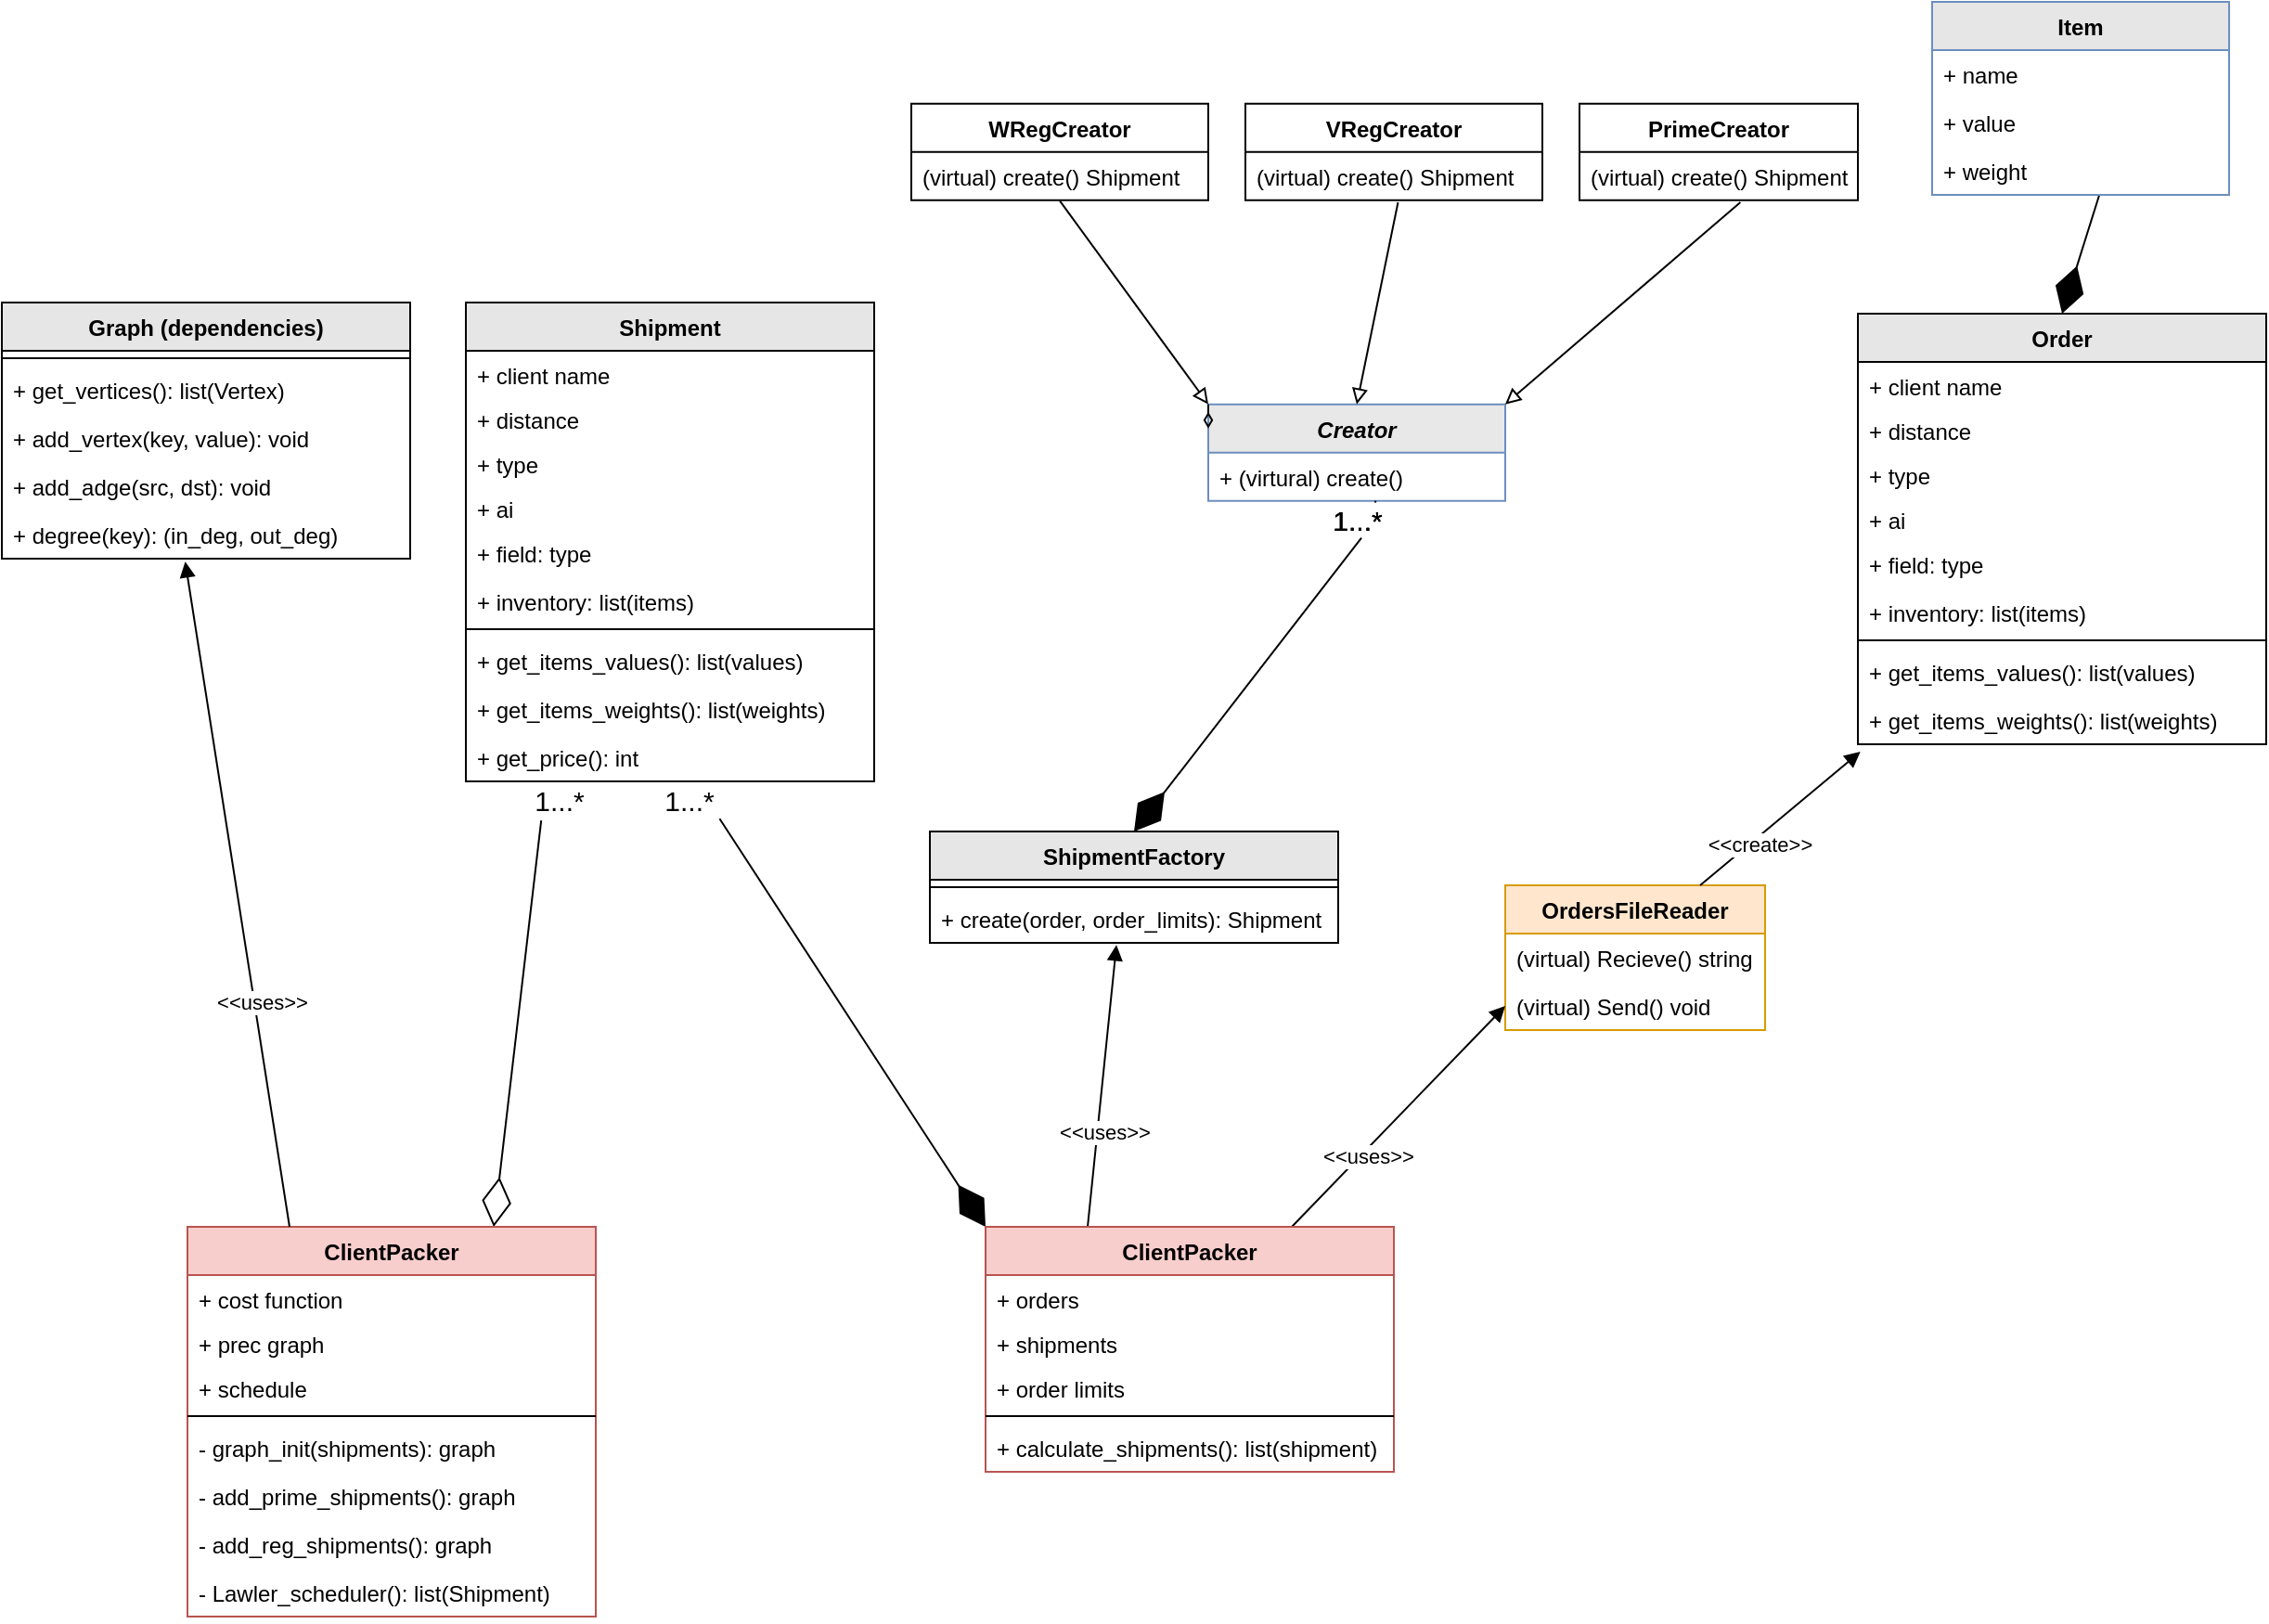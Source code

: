 <mxfile version="15.7.0" type="onedrive"><diagram id="xyQ-zrDyvJF4WCk-tckN" name="Page-1"><mxGraphModel dx="1725" dy="1945" grid="1" gridSize="10" guides="1" tooltips="1" connect="1" arrows="1" fold="1" page="1" pageScale="1" pageWidth="827" pageHeight="1169" math="0" shadow="0"><root><mxCell id="0"/><mxCell id="1" parent="0"/><mxCell id="Nc1aIYxDTKQVkDIzsdU--95" value="" style="endArrow=diamondThin;endFill=0;endSize=24;html=1;exitX=0.265;exitY=1.055;exitDx=0;exitDy=0;exitPerimeter=0;entryX=0.75;entryY=0;entryDx=0;entryDy=0;startArrow=none;" parent="1" source="4h_K-jlf55zXP4yHIVim-582" target="4h_K-jlf55zXP4yHIVim-585" edge="1"><mxGeometry width="160" relative="1" as="geometry"><mxPoint x="971.18" y="171.912" as="sourcePoint"/><mxPoint x="910" y="220" as="targetPoint"/><Array as="points"/></mxGeometry></mxCell><mxCell id="Nc1aIYxDTKQVkDIzsdU--109" value="" style="endArrow=diamondThin;endFill=1;endSize=24;html=1;exitX=0.918;exitY=1.008;exitDx=0;exitDy=0;entryX=0;entryY=0;entryDx=0;entryDy=0;exitPerimeter=0;startArrow=none;" parent="1" source="4h_K-jlf55zXP4yHIVim-569" target="4h_K-jlf55zXP4yHIVim-572" edge="1"><mxGeometry width="160" relative="1" as="geometry"><mxPoint x="930.08" y="139" as="sourcePoint"/><mxPoint x="1035.68" y="219" as="targetPoint"/><Array as="points"/></mxGeometry></mxCell><mxCell id="Nc1aIYxDTKQVkDIzsdU--126" value="OrdersFileReader" style="swimlane;fontStyle=1;childLayout=stackLayout;horizontal=1;startSize=26;horizontalStack=0;resizeParent=1;resizeParentMax=0;resizeLast=0;collapsible=1;marginBottom=0;fillColor=#ffe6cc;strokeColor=#d79b00;" parent="1" vertex="1"><mxGeometry x="1520" y="36" width="140" height="78" as="geometry"/></mxCell><mxCell id="Nc1aIYxDTKQVkDIzsdU--127" value="(virtual) Recieve() string" style="text;strokeColor=none;fillColor=none;align=left;verticalAlign=top;spacingLeft=4;spacingRight=4;overflow=hidden;rotatable=0;points=[[0,0.5],[1,0.5]];portConstraint=eastwest;" parent="Nc1aIYxDTKQVkDIzsdU--126" vertex="1"><mxGeometry y="26" width="140" height="26" as="geometry"/></mxCell><mxCell id="Nc1aIYxDTKQVkDIzsdU--132" value="(virtual) Send() void" style="text;strokeColor=none;fillColor=none;align=left;verticalAlign=top;spacingLeft=4;spacingRight=4;overflow=hidden;rotatable=0;points=[[0,0.5],[1,0.5]];portConstraint=eastwest;" parent="Nc1aIYxDTKQVkDIzsdU--126" vertex="1"><mxGeometry y="52" width="140" height="26" as="geometry"/></mxCell><mxCell id="4h_K-jlf55zXP4yHIVim-494" value="" style="endArrow=block;html=1;endFill=1;exitX=0.75;exitY=0;exitDx=0;exitDy=0;entryX=0.006;entryY=1.156;entryDx=0;entryDy=0;entryPerimeter=0;" edge="1" target="4h_K-jlf55zXP4yHIVim-522" parent="1" source="Nc1aIYxDTKQVkDIzsdU--126"><mxGeometry width="50" height="50" relative="1" as="geometry"><mxPoint x="1612.32" y="35.998" as="sourcePoint"/><mxPoint x="1370.0" y="-16.642" as="targetPoint"/><Array as="points"/></mxGeometry></mxCell><mxCell id="4h_K-jlf55zXP4yHIVim-495" value="&amp;lt;&amp;lt;create&amp;gt;&amp;gt;" style="edgeLabel;html=1;align=center;verticalAlign=middle;resizable=0;points=[];" vertex="1" connectable="0" parent="4h_K-jlf55zXP4yHIVim-494"><mxGeometry x="-0.334" y="-4" relative="1" as="geometry"><mxPoint y="-1" as="offset"/></mxGeometry></mxCell><mxCell id="4h_K-jlf55zXP4yHIVim-496" value="" style="endArrow=diamondThin;endFill=1;endSize=24;html=1;exitX=0.563;exitY=1;exitDx=0;exitDy=0;exitPerimeter=0;entryX=0.5;entryY=0;entryDx=0;entryDy=0;" edge="1" source="4h_K-jlf55zXP4yHIVim-498" parent="1" target="4h_K-jlf55zXP4yHIVim-517"><mxGeometry width="160" relative="1" as="geometry"><mxPoint x="1515" y="-447.39" as="sourcePoint"/><mxPoint x="1610" y="-309.39" as="targetPoint"/><Array as="points"/></mxGeometry></mxCell><mxCell id="4h_K-jlf55zXP4yHIVim-497" value="Item" style="swimlane;fontStyle=1;childLayout=stackLayout;horizontal=1;startSize=26;fillColor=#E6E6E6;horizontalStack=0;resizeParent=1;resizeParentMax=0;resizeLast=0;collapsible=1;marginBottom=0;strokeColor=#6c8ebf;" vertex="1" parent="1"><mxGeometry x="1750" y="-440" width="160" height="104" as="geometry"/></mxCell><mxCell id="4h_K-jlf55zXP4yHIVim-500" value="+ name&#10; " style="text;strokeColor=none;fillColor=none;align=left;verticalAlign=top;spacingLeft=4;spacingRight=4;overflow=hidden;rotatable=0;points=[[0,0.5],[1,0.5]];portConstraint=eastwest;" vertex="1" parent="4h_K-jlf55zXP4yHIVim-497"><mxGeometry y="26" width="160" height="26" as="geometry"/></mxCell><mxCell id="4h_K-jlf55zXP4yHIVim-499" value="+ value&#10; " style="text;strokeColor=none;fillColor=none;align=left;verticalAlign=top;spacingLeft=4;spacingRight=4;overflow=hidden;rotatable=0;points=[[0,0.5],[1,0.5]];portConstraint=eastwest;" vertex="1" parent="4h_K-jlf55zXP4yHIVim-497"><mxGeometry y="52" width="160" height="26" as="geometry"/></mxCell><mxCell id="4h_K-jlf55zXP4yHIVim-498" value="+ weight&#10; " style="text;strokeColor=none;fillColor=none;align=left;verticalAlign=top;spacingLeft=4;spacingRight=4;overflow=hidden;rotatable=0;points=[[0,0.5],[1,0.5]];portConstraint=eastwest;" vertex="1" parent="4h_K-jlf55zXP4yHIVim-497"><mxGeometry y="78" width="160" height="26" as="geometry"/></mxCell><mxCell id="4h_K-jlf55zXP4yHIVim-510" value="" style="endArrow=block;html=1;endFill=1;exitX=0.75;exitY=0;exitDx=0;exitDy=0;entryX=0;entryY=0.5;entryDx=0;entryDy=0;" edge="1" target="Nc1aIYxDTKQVkDIzsdU--132" parent="1" source="4h_K-jlf55zXP4yHIVim-572"><mxGeometry width="50" height="50" relative="1" as="geometry"><mxPoint x="1392.5" y="220" as="sourcePoint"/><mxPoint x="1653.52" y="49.996" as="targetPoint"/><Array as="points"/></mxGeometry></mxCell><mxCell id="4h_K-jlf55zXP4yHIVim-511" value="&amp;lt;&amp;lt;uses&amp;gt;&amp;gt;" style="edgeLabel;html=1;align=center;verticalAlign=middle;resizable=0;points=[];" vertex="1" connectable="0" parent="4h_K-jlf55zXP4yHIVim-510"><mxGeometry x="-0.334" y="-4" relative="1" as="geometry"><mxPoint y="-1" as="offset"/></mxGeometry></mxCell><mxCell id="4h_K-jlf55zXP4yHIVim-517" value="Order" style="swimlane;fontStyle=1;align=center;verticalAlign=top;childLayout=stackLayout;horizontal=1;startSize=26;horizontalStack=0;resizeParent=1;resizeParentMax=0;resizeLast=0;collapsible=1;marginBottom=0;fillColor=#E6E6E6;" vertex="1" parent="1"><mxGeometry x="1710" y="-272" width="220" height="232" as="geometry"/></mxCell><mxCell id="4h_K-jlf55zXP4yHIVim-493" value="+ client name&#10;" style="text;strokeColor=none;fillColor=none;align=left;verticalAlign=top;spacingLeft=4;spacingRight=4;overflow=hidden;rotatable=0;points=[[0,0.5],[1,0.5]];portConstraint=eastwest;" vertex="1" parent="4h_K-jlf55zXP4yHIVim-517"><mxGeometry y="26" width="220" height="24" as="geometry"/></mxCell><mxCell id="4h_K-jlf55zXP4yHIVim-512" value="+ distance" style="text;strokeColor=none;fillColor=none;align=left;verticalAlign=top;spacingLeft=4;spacingRight=4;overflow=hidden;rotatable=0;points=[[0,0.5],[1,0.5]];portConstraint=eastwest;" vertex="1" parent="4h_K-jlf55zXP4yHIVim-517"><mxGeometry y="50" width="220" height="24" as="geometry"/></mxCell><mxCell id="4h_K-jlf55zXP4yHIVim-513" value="+ type" style="text;strokeColor=none;fillColor=none;align=left;verticalAlign=top;spacingLeft=4;spacingRight=4;overflow=hidden;rotatable=0;points=[[0,0.5],[1,0.5]];portConstraint=eastwest;" vertex="1" parent="4h_K-jlf55zXP4yHIVim-517"><mxGeometry y="74" width="220" height="24" as="geometry"/></mxCell><mxCell id="4h_K-jlf55zXP4yHIVim-514" value="+ ai" style="text;strokeColor=none;fillColor=none;align=left;verticalAlign=top;spacingLeft=4;spacingRight=4;overflow=hidden;rotatable=0;points=[[0,0.5],[1,0.5]];portConstraint=eastwest;" vertex="1" parent="4h_K-jlf55zXP4yHIVim-517"><mxGeometry y="98" width="220" height="24" as="geometry"/></mxCell><mxCell id="4h_K-jlf55zXP4yHIVim-521" value="+ field: type" style="text;strokeColor=none;fillColor=none;align=left;verticalAlign=top;spacingLeft=4;spacingRight=4;overflow=hidden;rotatable=0;points=[[0,0.5],[1,0.5]];portConstraint=eastwest;" vertex="1" parent="4h_K-jlf55zXP4yHIVim-517"><mxGeometry y="122" width="220" height="26" as="geometry"/></mxCell><mxCell id="4h_K-jlf55zXP4yHIVim-515" value="+ inventory: list(items)" style="text;strokeColor=none;fillColor=none;align=left;verticalAlign=top;spacingLeft=4;spacingRight=4;overflow=hidden;rotatable=0;points=[[0,0.5],[1,0.5]];portConstraint=eastwest;" vertex="1" parent="4h_K-jlf55zXP4yHIVim-517"><mxGeometry y="148" width="220" height="24" as="geometry"/></mxCell><mxCell id="4h_K-jlf55zXP4yHIVim-519" value="" style="line;strokeWidth=1;fillColor=none;align=left;verticalAlign=middle;spacingTop=-1;spacingLeft=3;spacingRight=3;rotatable=0;labelPosition=right;points=[];portConstraint=eastwest;" vertex="1" parent="4h_K-jlf55zXP4yHIVim-517"><mxGeometry y="172" width="220" height="8" as="geometry"/></mxCell><mxCell id="4h_K-jlf55zXP4yHIVim-520" value="+ get_items_values(): list(values)" style="text;strokeColor=none;fillColor=none;align=left;verticalAlign=top;spacingLeft=4;spacingRight=4;overflow=hidden;rotatable=0;points=[[0,0.5],[1,0.5]];portConstraint=eastwest;" vertex="1" parent="4h_K-jlf55zXP4yHIVim-517"><mxGeometry y="180" width="220" height="26" as="geometry"/></mxCell><mxCell id="4h_K-jlf55zXP4yHIVim-522" value="+ get_items_weights(): list(weights)" style="text;strokeColor=none;fillColor=none;align=left;verticalAlign=top;spacingLeft=4;spacingRight=4;overflow=hidden;rotatable=0;points=[[0,0.5],[1,0.5]];portConstraint=eastwest;" vertex="1" parent="4h_K-jlf55zXP4yHIVim-517"><mxGeometry y="206" width="220" height="26" as="geometry"/></mxCell><mxCell id="4h_K-jlf55zXP4yHIVim-526" value="" style="endArrow=block;html=1;endFill=1;exitX=0.25;exitY=0;exitDx=0;exitDy=0;entryX=0.457;entryY=1.045;entryDx=0;entryDy=0;entryPerimeter=0;" edge="1" target="4h_K-jlf55zXP4yHIVim-536" parent="1" source="4h_K-jlf55zXP4yHIVim-572"><mxGeometry width="50" height="50" relative="1" as="geometry"><mxPoint x="1297.5" y="220" as="sourcePoint"/><mxPoint x="1438.78" y="-184.388" as="targetPoint"/><Array as="points"/></mxGeometry></mxCell><mxCell id="4h_K-jlf55zXP4yHIVim-527" value="&amp;lt;&amp;lt;uses&amp;gt;&amp;gt;" style="edgeLabel;html=1;align=center;verticalAlign=middle;resizable=0;points=[];" vertex="1" connectable="0" parent="4h_K-jlf55zXP4yHIVim-526"><mxGeometry x="-0.334" y="-4" relative="1" as="geometry"><mxPoint y="-1" as="offset"/></mxGeometry></mxCell><mxCell id="4h_K-jlf55zXP4yHIVim-528" value="ShipmentFactory" style="swimlane;fontStyle=1;align=center;verticalAlign=top;childLayout=stackLayout;horizontal=1;startSize=26;horizontalStack=0;resizeParent=1;resizeParentMax=0;resizeLast=0;collapsible=1;marginBottom=0;fillColor=#E6E6E6;" vertex="1" parent="1"><mxGeometry x="1210" y="7" width="220" height="60" as="geometry"/></mxCell><mxCell id="4h_K-jlf55zXP4yHIVim-535" value="" style="line;strokeWidth=1;fillColor=none;align=left;verticalAlign=middle;spacingTop=-1;spacingLeft=3;spacingRight=3;rotatable=0;labelPosition=right;points=[];portConstraint=eastwest;" vertex="1" parent="4h_K-jlf55zXP4yHIVim-528"><mxGeometry y="26" width="220" height="8" as="geometry"/></mxCell><mxCell id="4h_K-jlf55zXP4yHIVim-536" value="+ create(order, order_limits): Shipment" style="text;strokeColor=none;fillColor=none;align=left;verticalAlign=top;spacingLeft=4;spacingRight=4;overflow=hidden;rotatable=0;points=[[0,0.5],[1,0.5]];portConstraint=eastwest;" vertex="1" parent="4h_K-jlf55zXP4yHIVim-528"><mxGeometry y="34" width="220" height="26" as="geometry"/></mxCell><mxCell id="4h_K-jlf55zXP4yHIVim-542" value="Creator" style="swimlane;fontStyle=3;childLayout=stackLayout;horizontal=1;startSize=26;fillColor=#E8E8E8;horizontalStack=0;resizeParent=1;resizeParentMax=0;resizeLast=0;collapsible=1;marginBottom=0;strokeColor=#6c8ebf;" vertex="1" parent="1"><mxGeometry x="1360" y="-223.18" width="160" height="52" as="geometry"/></mxCell><mxCell id="4h_K-jlf55zXP4yHIVim-543" value="+ (virtural) create() " style="text;strokeColor=none;fillColor=none;align=left;verticalAlign=top;spacingLeft=4;spacingRight=4;overflow=hidden;rotatable=0;points=[[0,0.5],[1,0.5]];portConstraint=eastwest;" vertex="1" parent="4h_K-jlf55zXP4yHIVim-542"><mxGeometry y="26" width="160" height="26" as="geometry"/></mxCell><mxCell id="4h_K-jlf55zXP4yHIVim-544" style="edgeStyle=orthogonalEdgeStyle;rounded=0;orthogonalLoop=1;jettySize=auto;html=1;exitX=0;exitY=0;exitDx=0;exitDy=0;entryX=0;entryY=0.25;entryDx=0;entryDy=0;endArrow=diamondThin;endFill=0;" edge="1" source="4h_K-jlf55zXP4yHIVim-542" target="4h_K-jlf55zXP4yHIVim-542" parent="1"><mxGeometry relative="1" as="geometry"/></mxCell><mxCell id="4h_K-jlf55zXP4yHIVim-545" value="" style="endArrow=diamondThin;endFill=1;endSize=24;html=1;exitX=0.563;exitY=1;exitDx=0;exitDy=0;entryX=0.5;entryY=0;entryDx=0;entryDy=0;exitPerimeter=0;startArrow=none;" edge="1" source="Nc1aIYxDTKQVkDIzsdU--100" parent="1" target="4h_K-jlf55zXP4yHIVim-528"><mxGeometry width="160" relative="1" as="geometry"><mxPoint x="1340" y="-293.0" as="sourcePoint"/><mxPoint x="1455.68" y="-178" as="targetPoint"/><Array as="points"/></mxGeometry></mxCell><mxCell id="4h_K-jlf55zXP4yHIVim-546" value="PrimeCreator" style="swimlane;fontStyle=1;childLayout=stackLayout;horizontal=1;startSize=26;horizontalStack=0;resizeParent=1;resizeParentMax=0;resizeLast=0;collapsible=1;marginBottom=0;" vertex="1" parent="1"><mxGeometry x="1560" y="-385.18" width="150" height="52" as="geometry"/></mxCell><mxCell id="4h_K-jlf55zXP4yHIVim-547" value="(virtual) create() Shipment" style="text;strokeColor=none;fillColor=none;align=left;verticalAlign=top;spacingLeft=4;spacingRight=4;overflow=hidden;rotatable=0;points=[[0,0.5],[1,0.5]];portConstraint=eastwest;" vertex="1" parent="4h_K-jlf55zXP4yHIVim-546"><mxGeometry y="26" width="150" height="26" as="geometry"/></mxCell><mxCell id="4h_K-jlf55zXP4yHIVim-548" value="" style="endArrow=block;html=1;endFill=0;entryX=1;entryY=0;entryDx=0;entryDy=0;exitX=0.578;exitY=1.044;exitDx=0;exitDy=0;exitPerimeter=0;" edge="1" parent="1" source="4h_K-jlf55zXP4yHIVim-547" target="4h_K-jlf55zXP4yHIVim-542"><mxGeometry width="50" height="50" relative="1" as="geometry"><mxPoint x="1580" y="-335.18" as="sourcePoint"/><mxPoint x="1610" y="-285.18" as="targetPoint"/><Array as="points"/></mxGeometry></mxCell><mxCell id="4h_K-jlf55zXP4yHIVim-549" value="VRegCreator" style="swimlane;fontStyle=1;childLayout=stackLayout;horizontal=1;startSize=26;horizontalStack=0;resizeParent=1;resizeParentMax=0;resizeLast=0;collapsible=1;marginBottom=0;" vertex="1" parent="1"><mxGeometry x="1380" y="-385.18" width="160" height="52" as="geometry"/></mxCell><mxCell id="4h_K-jlf55zXP4yHIVim-550" value="(virtual) create() Shipment" style="text;strokeColor=none;fillColor=none;align=left;verticalAlign=top;spacingLeft=4;spacingRight=4;overflow=hidden;rotatable=0;points=[[0,0.5],[1,0.5]];portConstraint=eastwest;" vertex="1" parent="4h_K-jlf55zXP4yHIVim-549"><mxGeometry y="26" width="160" height="26" as="geometry"/></mxCell><mxCell id="4h_K-jlf55zXP4yHIVim-551" value="" style="endArrow=block;html=1;endFill=0;entryX=0.5;entryY=0;entryDx=0;entryDy=0;exitX=0.514;exitY=1.044;exitDx=0;exitDy=0;exitPerimeter=0;" edge="1" parent="1" source="4h_K-jlf55zXP4yHIVim-550" target="4h_K-jlf55zXP4yHIVim-542"><mxGeometry width="50" height="50" relative="1" as="geometry"><mxPoint x="1420" y="-335.18" as="sourcePoint"/><mxPoint x="1450" y="-285.18" as="targetPoint"/><Array as="points"/></mxGeometry></mxCell><mxCell id="4h_K-jlf55zXP4yHIVim-552" value="WRegCreator" style="swimlane;fontStyle=1;childLayout=stackLayout;horizontal=1;startSize=26;horizontalStack=0;resizeParent=1;resizeParentMax=0;resizeLast=0;collapsible=1;marginBottom=0;" vertex="1" parent="1"><mxGeometry x="1200" y="-385.18" width="160" height="52" as="geometry"/></mxCell><mxCell id="4h_K-jlf55zXP4yHIVim-553" value="(virtual) create() Shipment" style="text;strokeColor=none;fillColor=none;align=left;verticalAlign=top;spacingLeft=4;spacingRight=4;overflow=hidden;rotatable=0;points=[[0,0.5],[1,0.5]];portConstraint=eastwest;" vertex="1" parent="4h_K-jlf55zXP4yHIVim-552"><mxGeometry y="26" width="160" height="26" as="geometry"/></mxCell><mxCell id="4h_K-jlf55zXP4yHIVim-554" value="" style="endArrow=block;html=1;endFill=0;entryX=0;entryY=0;entryDx=0;entryDy=0;exitX=0.5;exitY=1.015;exitDx=0;exitDy=0;exitPerimeter=0;" edge="1" parent="1" source="4h_K-jlf55zXP4yHIVim-553" target="4h_K-jlf55zXP4yHIVim-542"><mxGeometry width="50" height="50" relative="1" as="geometry"><mxPoint x="1260" y="-335.18" as="sourcePoint"/><mxPoint x="1290" y="-285.18" as="targetPoint"/><Array as="points"/></mxGeometry></mxCell><mxCell id="Nc1aIYxDTKQVkDIzsdU--100" value="&lt;font style=&quot;font-size: 15px&quot;&gt;1...*&lt;/font&gt;" style="text;html=1;align=center;verticalAlign=middle;resizable=0;points=[];autosize=1;strokeColor=none;" parent="1" vertex="1"><mxGeometry x="1420" y="-171.18" width="40" height="20" as="geometry"/></mxCell><mxCell id="4h_K-jlf55zXP4yHIVim-555" value="" style="endArrow=none;endFill=1;endSize=24;html=1;exitX=0.563;exitY=1;exitDx=0;exitDy=0;entryX=0.5;entryY=0;entryDx=0;entryDy=0;exitPerimeter=0;" edge="1" parent="1" source="4h_K-jlf55zXP4yHIVim-543"><mxGeometry width="160" relative="1" as="geometry"><mxPoint x="1450.08" y="-171.18" as="sourcePoint"/><mxPoint x="1450" y="-170.18" as="targetPoint"/><Array as="points"/></mxGeometry></mxCell><mxCell id="4h_K-jlf55zXP4yHIVim-557" value="Shipment" style="swimlane;fontStyle=1;align=center;verticalAlign=top;childLayout=stackLayout;horizontal=1;startSize=26;horizontalStack=0;resizeParent=1;resizeParentMax=0;resizeLast=0;collapsible=1;marginBottom=0;fillColor=#E6E6E6;" vertex="1" parent="1"><mxGeometry x="960" y="-278" width="220" height="258" as="geometry"/></mxCell><mxCell id="4h_K-jlf55zXP4yHIVim-558" value="+ client name&#10;" style="text;strokeColor=none;fillColor=none;align=left;verticalAlign=top;spacingLeft=4;spacingRight=4;overflow=hidden;rotatable=0;points=[[0,0.5],[1,0.5]];portConstraint=eastwest;" vertex="1" parent="4h_K-jlf55zXP4yHIVim-557"><mxGeometry y="26" width="220" height="24" as="geometry"/></mxCell><mxCell id="4h_K-jlf55zXP4yHIVim-559" value="+ distance" style="text;strokeColor=none;fillColor=none;align=left;verticalAlign=top;spacingLeft=4;spacingRight=4;overflow=hidden;rotatable=0;points=[[0,0.5],[1,0.5]];portConstraint=eastwest;" vertex="1" parent="4h_K-jlf55zXP4yHIVim-557"><mxGeometry y="50" width="220" height="24" as="geometry"/></mxCell><mxCell id="4h_K-jlf55zXP4yHIVim-560" value="+ type" style="text;strokeColor=none;fillColor=none;align=left;verticalAlign=top;spacingLeft=4;spacingRight=4;overflow=hidden;rotatable=0;points=[[0,0.5],[1,0.5]];portConstraint=eastwest;" vertex="1" parent="4h_K-jlf55zXP4yHIVim-557"><mxGeometry y="74" width="220" height="24" as="geometry"/></mxCell><mxCell id="4h_K-jlf55zXP4yHIVim-561" value="+ ai" style="text;strokeColor=none;fillColor=none;align=left;verticalAlign=top;spacingLeft=4;spacingRight=4;overflow=hidden;rotatable=0;points=[[0,0.5],[1,0.5]];portConstraint=eastwest;" vertex="1" parent="4h_K-jlf55zXP4yHIVim-557"><mxGeometry y="98" width="220" height="24" as="geometry"/></mxCell><mxCell id="4h_K-jlf55zXP4yHIVim-562" value="+ field: type" style="text;strokeColor=none;fillColor=none;align=left;verticalAlign=top;spacingLeft=4;spacingRight=4;overflow=hidden;rotatable=0;points=[[0,0.5],[1,0.5]];portConstraint=eastwest;" vertex="1" parent="4h_K-jlf55zXP4yHIVim-557"><mxGeometry y="122" width="220" height="26" as="geometry"/></mxCell><mxCell id="4h_K-jlf55zXP4yHIVim-563" value="+ inventory: list(items)" style="text;strokeColor=none;fillColor=none;align=left;verticalAlign=top;spacingLeft=4;spacingRight=4;overflow=hidden;rotatable=0;points=[[0,0.5],[1,0.5]];portConstraint=eastwest;" vertex="1" parent="4h_K-jlf55zXP4yHIVim-557"><mxGeometry y="148" width="220" height="24" as="geometry"/></mxCell><mxCell id="4h_K-jlf55zXP4yHIVim-564" value="" style="line;strokeWidth=1;fillColor=none;align=left;verticalAlign=middle;spacingTop=-1;spacingLeft=3;spacingRight=3;rotatable=0;labelPosition=right;points=[];portConstraint=eastwest;" vertex="1" parent="4h_K-jlf55zXP4yHIVim-557"><mxGeometry y="172" width="220" height="8" as="geometry"/></mxCell><mxCell id="4h_K-jlf55zXP4yHIVim-565" value="+ get_items_values(): list(values)" style="text;strokeColor=none;fillColor=none;align=left;verticalAlign=top;spacingLeft=4;spacingRight=4;overflow=hidden;rotatable=0;points=[[0,0.5],[1,0.5]];portConstraint=eastwest;" vertex="1" parent="4h_K-jlf55zXP4yHIVim-557"><mxGeometry y="180" width="220" height="26" as="geometry"/></mxCell><mxCell id="4h_K-jlf55zXP4yHIVim-566" value="+ get_items_weights(): list(weights)" style="text;strokeColor=none;fillColor=none;align=left;verticalAlign=top;spacingLeft=4;spacingRight=4;overflow=hidden;rotatable=0;points=[[0,0.5],[1,0.5]];portConstraint=eastwest;" vertex="1" parent="4h_K-jlf55zXP4yHIVim-557"><mxGeometry y="206" width="220" height="26" as="geometry"/></mxCell><mxCell id="4h_K-jlf55zXP4yHIVim-571" value="+ get_price(): int" style="text;strokeColor=none;fillColor=none;align=left;verticalAlign=top;spacingLeft=4;spacingRight=4;overflow=hidden;rotatable=0;points=[[0,0.5],[1,0.5]];portConstraint=eastwest;" vertex="1" parent="4h_K-jlf55zXP4yHIVim-557"><mxGeometry y="232" width="220" height="26" as="geometry"/></mxCell><mxCell id="4h_K-jlf55zXP4yHIVim-567" value="&lt;font style=&quot;font-size: 15px&quot;&gt;1...*&lt;/font&gt;" style="text;html=1;align=center;verticalAlign=middle;resizable=0;points=[];autosize=1;strokeColor=none;" vertex="1" parent="1"><mxGeometry x="1420" y="-171.18" width="40" height="20" as="geometry"/></mxCell><mxCell id="4h_K-jlf55zXP4yHIVim-569" value="&lt;font style=&quot;font-size: 15px&quot;&gt;1...*&lt;/font&gt;" style="text;html=1;align=center;verticalAlign=middle;resizable=0;points=[];autosize=1;strokeColor=none;" vertex="1" parent="1"><mxGeometry x="1060" y="-20" width="40" height="20" as="geometry"/></mxCell><mxCell id="4h_K-jlf55zXP4yHIVim-572" value="ClientPacker" style="swimlane;fontStyle=1;align=center;verticalAlign=top;childLayout=stackLayout;horizontal=1;startSize=26;horizontalStack=0;resizeParent=1;resizeParentMax=0;resizeLast=0;collapsible=1;marginBottom=0;fillColor=#f8cecc;strokeColor=#b85450;" vertex="1" parent="1"><mxGeometry x="1240" y="220" width="220" height="132" as="geometry"/></mxCell><mxCell id="4h_K-jlf55zXP4yHIVim-573" value="+ orders&#10;" style="text;strokeColor=none;fillColor=none;align=left;verticalAlign=top;spacingLeft=4;spacingRight=4;overflow=hidden;rotatable=0;points=[[0,0.5],[1,0.5]];portConstraint=eastwest;" vertex="1" parent="4h_K-jlf55zXP4yHIVim-572"><mxGeometry y="26" width="220" height="24" as="geometry"/></mxCell><mxCell id="4h_K-jlf55zXP4yHIVim-574" value="+ shipments" style="text;strokeColor=none;fillColor=none;align=left;verticalAlign=top;spacingLeft=4;spacingRight=4;overflow=hidden;rotatable=0;points=[[0,0.5],[1,0.5]];portConstraint=eastwest;" vertex="1" parent="4h_K-jlf55zXP4yHIVim-572"><mxGeometry y="50" width="220" height="24" as="geometry"/></mxCell><mxCell id="4h_K-jlf55zXP4yHIVim-575" value="+ order limits" style="text;strokeColor=none;fillColor=none;align=left;verticalAlign=top;spacingLeft=4;spacingRight=4;overflow=hidden;rotatable=0;points=[[0,0.5],[1,0.5]];portConstraint=eastwest;" vertex="1" parent="4h_K-jlf55zXP4yHIVim-572"><mxGeometry y="74" width="220" height="24" as="geometry"/></mxCell><mxCell id="4h_K-jlf55zXP4yHIVim-579" value="" style="line;strokeWidth=1;fillColor=none;align=left;verticalAlign=middle;spacingTop=-1;spacingLeft=3;spacingRight=3;rotatable=0;labelPosition=right;points=[];portConstraint=eastwest;" vertex="1" parent="4h_K-jlf55zXP4yHIVim-572"><mxGeometry y="98" width="220" height="8" as="geometry"/></mxCell><mxCell id="4h_K-jlf55zXP4yHIVim-580" value="+ calculate_shipments(): list(shipment)" style="text;strokeColor=none;fillColor=none;align=left;verticalAlign=top;spacingLeft=4;spacingRight=4;overflow=hidden;rotatable=0;points=[[0,0.5],[1,0.5]];portConstraint=eastwest;" vertex="1" parent="4h_K-jlf55zXP4yHIVim-572"><mxGeometry y="106" width="220" height="26" as="geometry"/></mxCell><mxCell id="4h_K-jlf55zXP4yHIVim-582" value="&lt;font style=&quot;font-size: 15px&quot;&gt;1...*&lt;/font&gt;" style="text;html=1;align=center;verticalAlign=middle;resizable=0;points=[];autosize=1;strokeColor=none;" vertex="1" parent="1"><mxGeometry x="990" y="-20" width="40" height="20" as="geometry"/></mxCell><mxCell id="4h_K-jlf55zXP4yHIVim-584" value="&lt;font style=&quot;font-size: 15px&quot;&gt;1...*&lt;/font&gt;" style="text;html=1;align=center;verticalAlign=middle;resizable=0;points=[];autosize=1;strokeColor=none;" vertex="1" parent="1"><mxGeometry x="1420" y="-171.18" width="40" height="20" as="geometry"/></mxCell><mxCell id="4h_K-jlf55zXP4yHIVim-585" value="ClientPacker" style="swimlane;fontStyle=1;align=center;verticalAlign=top;childLayout=stackLayout;horizontal=1;startSize=26;horizontalStack=0;resizeParent=1;resizeParentMax=0;resizeLast=0;collapsible=1;marginBottom=0;fillColor=#f8cecc;strokeColor=#b85450;" vertex="1" parent="1"><mxGeometry x="810" y="220" width="220" height="210" as="geometry"/></mxCell><mxCell id="4h_K-jlf55zXP4yHIVim-586" value="+ cost function&#10;" style="text;strokeColor=none;fillColor=none;align=left;verticalAlign=top;spacingLeft=4;spacingRight=4;overflow=hidden;rotatable=0;points=[[0,0.5],[1,0.5]];portConstraint=eastwest;" vertex="1" parent="4h_K-jlf55zXP4yHIVim-585"><mxGeometry y="26" width="220" height="24" as="geometry"/></mxCell><mxCell id="4h_K-jlf55zXP4yHIVim-587" value="+ prec graph" style="text;strokeColor=none;fillColor=none;align=left;verticalAlign=top;spacingLeft=4;spacingRight=4;overflow=hidden;rotatable=0;points=[[0,0.5],[1,0.5]];portConstraint=eastwest;" vertex="1" parent="4h_K-jlf55zXP4yHIVim-585"><mxGeometry y="50" width="220" height="24" as="geometry"/></mxCell><mxCell id="4h_K-jlf55zXP4yHIVim-588" value="+ schedule" style="text;strokeColor=none;fillColor=none;align=left;verticalAlign=top;spacingLeft=4;spacingRight=4;overflow=hidden;rotatable=0;points=[[0,0.5],[1,0.5]];portConstraint=eastwest;" vertex="1" parent="4h_K-jlf55zXP4yHIVim-585"><mxGeometry y="74" width="220" height="24" as="geometry"/></mxCell><mxCell id="4h_K-jlf55zXP4yHIVim-589" value="" style="line;strokeWidth=1;fillColor=none;align=left;verticalAlign=middle;spacingTop=-1;spacingLeft=3;spacingRight=3;rotatable=0;labelPosition=right;points=[];portConstraint=eastwest;" vertex="1" parent="4h_K-jlf55zXP4yHIVim-585"><mxGeometry y="98" width="220" height="8" as="geometry"/></mxCell><mxCell id="4h_K-jlf55zXP4yHIVim-590" value="- graph_init(shipments): graph" style="text;strokeColor=none;fillColor=none;align=left;verticalAlign=top;spacingLeft=4;spacingRight=4;overflow=hidden;rotatable=0;points=[[0,0.5],[1,0.5]];portConstraint=eastwest;" vertex="1" parent="4h_K-jlf55zXP4yHIVim-585"><mxGeometry y="106" width="220" height="26" as="geometry"/></mxCell><mxCell id="4h_K-jlf55zXP4yHIVim-608" value="- add_prime_shipments(): graph" style="text;strokeColor=none;fillColor=none;align=left;verticalAlign=top;spacingLeft=4;spacingRight=4;overflow=hidden;rotatable=0;points=[[0,0.5],[1,0.5]];portConstraint=eastwest;" vertex="1" parent="4h_K-jlf55zXP4yHIVim-585"><mxGeometry y="132" width="220" height="26" as="geometry"/></mxCell><mxCell id="4h_K-jlf55zXP4yHIVim-607" value="- add_reg_shipments(): graph" style="text;strokeColor=none;fillColor=none;align=left;verticalAlign=top;spacingLeft=4;spacingRight=4;overflow=hidden;rotatable=0;points=[[0,0.5],[1,0.5]];portConstraint=eastwest;" vertex="1" parent="4h_K-jlf55zXP4yHIVim-585"><mxGeometry y="158" width="220" height="26" as="geometry"/></mxCell><mxCell id="4h_K-jlf55zXP4yHIVim-591" value="- Lawler_scheduler(): list(Shipment)" style="text;strokeColor=none;fillColor=none;align=left;verticalAlign=top;spacingLeft=4;spacingRight=4;overflow=hidden;rotatable=0;points=[[0,0.5],[1,0.5]];portConstraint=eastwest;" vertex="1" parent="4h_K-jlf55zXP4yHIVim-585"><mxGeometry y="184" width="220" height="26" as="geometry"/></mxCell><mxCell id="4h_K-jlf55zXP4yHIVim-592" value="" style="endArrow=block;html=1;endFill=1;exitX=0.25;exitY=0;exitDx=0;exitDy=0;entryX=0.449;entryY=1.062;entryDx=0;entryDy=0;entryPerimeter=0;" edge="1" target="4h_K-jlf55zXP4yHIVim-603" parent="1" source="4h_K-jlf55zXP4yHIVim-585"><mxGeometry width="50" height="50" relative="1" as="geometry"><mxPoint x="540" y="8" as="sourcePoint"/><mxPoint x="285.0" y="-44.642" as="targetPoint"/><Array as="points"/></mxGeometry></mxCell><mxCell id="4h_K-jlf55zXP4yHIVim-593" value="&amp;lt;&amp;lt;uses&amp;gt;&amp;gt;" style="edgeLabel;html=1;align=center;verticalAlign=middle;resizable=0;points=[];" vertex="1" connectable="0" parent="4h_K-jlf55zXP4yHIVim-592"><mxGeometry x="-0.334" y="-4" relative="1" as="geometry"><mxPoint y="-1" as="offset"/></mxGeometry></mxCell><mxCell id="4h_K-jlf55zXP4yHIVim-594" value="Graph (dependencies)" style="swimlane;fontStyle=1;align=center;verticalAlign=top;childLayout=stackLayout;horizontal=1;startSize=26;horizontalStack=0;resizeParent=1;resizeParentMax=0;resizeLast=0;collapsible=1;marginBottom=0;fillColor=#E6E6E6;" vertex="1" parent="1"><mxGeometry x="710" y="-278" width="220" height="138" as="geometry"/></mxCell><mxCell id="4h_K-jlf55zXP4yHIVim-601" value="" style="line;strokeWidth=1;fillColor=none;align=left;verticalAlign=middle;spacingTop=-1;spacingLeft=3;spacingRight=3;rotatable=0;labelPosition=right;points=[];portConstraint=eastwest;" vertex="1" parent="4h_K-jlf55zXP4yHIVim-594"><mxGeometry y="26" width="220" height="8" as="geometry"/></mxCell><mxCell id="4h_K-jlf55zXP4yHIVim-606" value="+ get_vertices(): list(Vertex)" style="text;strokeColor=none;fillColor=none;align=left;verticalAlign=top;spacingLeft=4;spacingRight=4;overflow=hidden;rotatable=0;points=[[0,0.5],[1,0.5]];portConstraint=eastwest;" vertex="1" parent="4h_K-jlf55zXP4yHIVim-594"><mxGeometry y="34" width="220" height="26" as="geometry"/></mxCell><mxCell id="4h_K-jlf55zXP4yHIVim-602" value="+ add_vertex(key, value): void" style="text;strokeColor=none;fillColor=none;align=left;verticalAlign=top;spacingLeft=4;spacingRight=4;overflow=hidden;rotatable=0;points=[[0,0.5],[1,0.5]];portConstraint=eastwest;" vertex="1" parent="4h_K-jlf55zXP4yHIVim-594"><mxGeometry y="60" width="220" height="26" as="geometry"/></mxCell><mxCell id="4h_K-jlf55zXP4yHIVim-605" value="+ add_adge(src, dst): void" style="text;strokeColor=none;fillColor=none;align=left;verticalAlign=top;spacingLeft=4;spacingRight=4;overflow=hidden;rotatable=0;points=[[0,0.5],[1,0.5]];portConstraint=eastwest;" vertex="1" parent="4h_K-jlf55zXP4yHIVim-594"><mxGeometry y="86" width="220" height="26" as="geometry"/></mxCell><mxCell id="4h_K-jlf55zXP4yHIVim-603" value="+ degree(key): (in_deg, out_deg)" style="text;strokeColor=none;fillColor=none;align=left;verticalAlign=top;spacingLeft=4;spacingRight=4;overflow=hidden;rotatable=0;points=[[0,0.5],[1,0.5]];portConstraint=eastwest;" vertex="1" parent="4h_K-jlf55zXP4yHIVim-594"><mxGeometry y="112" width="220" height="26" as="geometry"/></mxCell></root></mxGraphModel></diagram></mxfile>